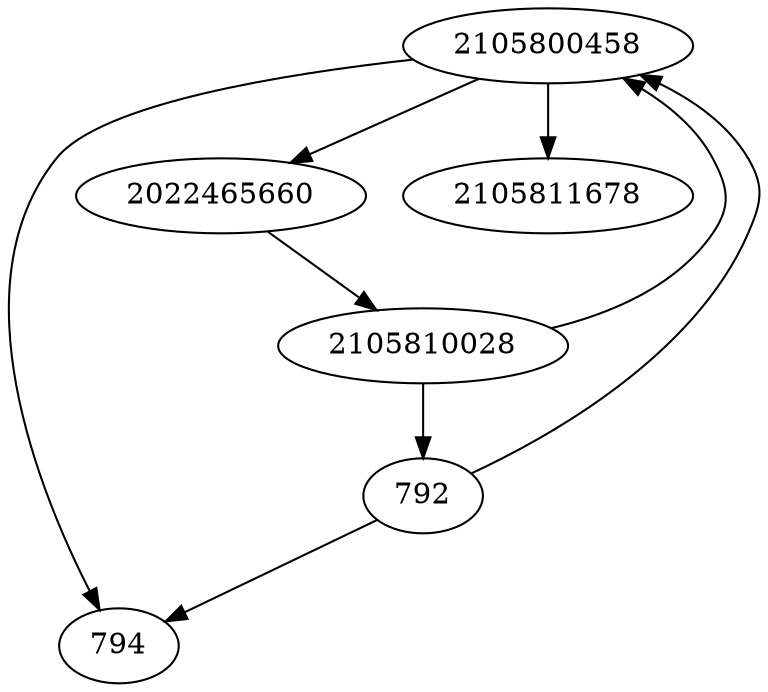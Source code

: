 strict digraph  {
2105800458;
2105810028;
792;
794;
2022465660;
2105811678;
2105800458 -> 794;
2105800458 -> 2022465660;
2105800458 -> 2105811678;
2105810028 -> 792;
2105810028 -> 2105800458;
792 -> 794;
792 -> 2105800458;
2022465660 -> 2105810028;
}
